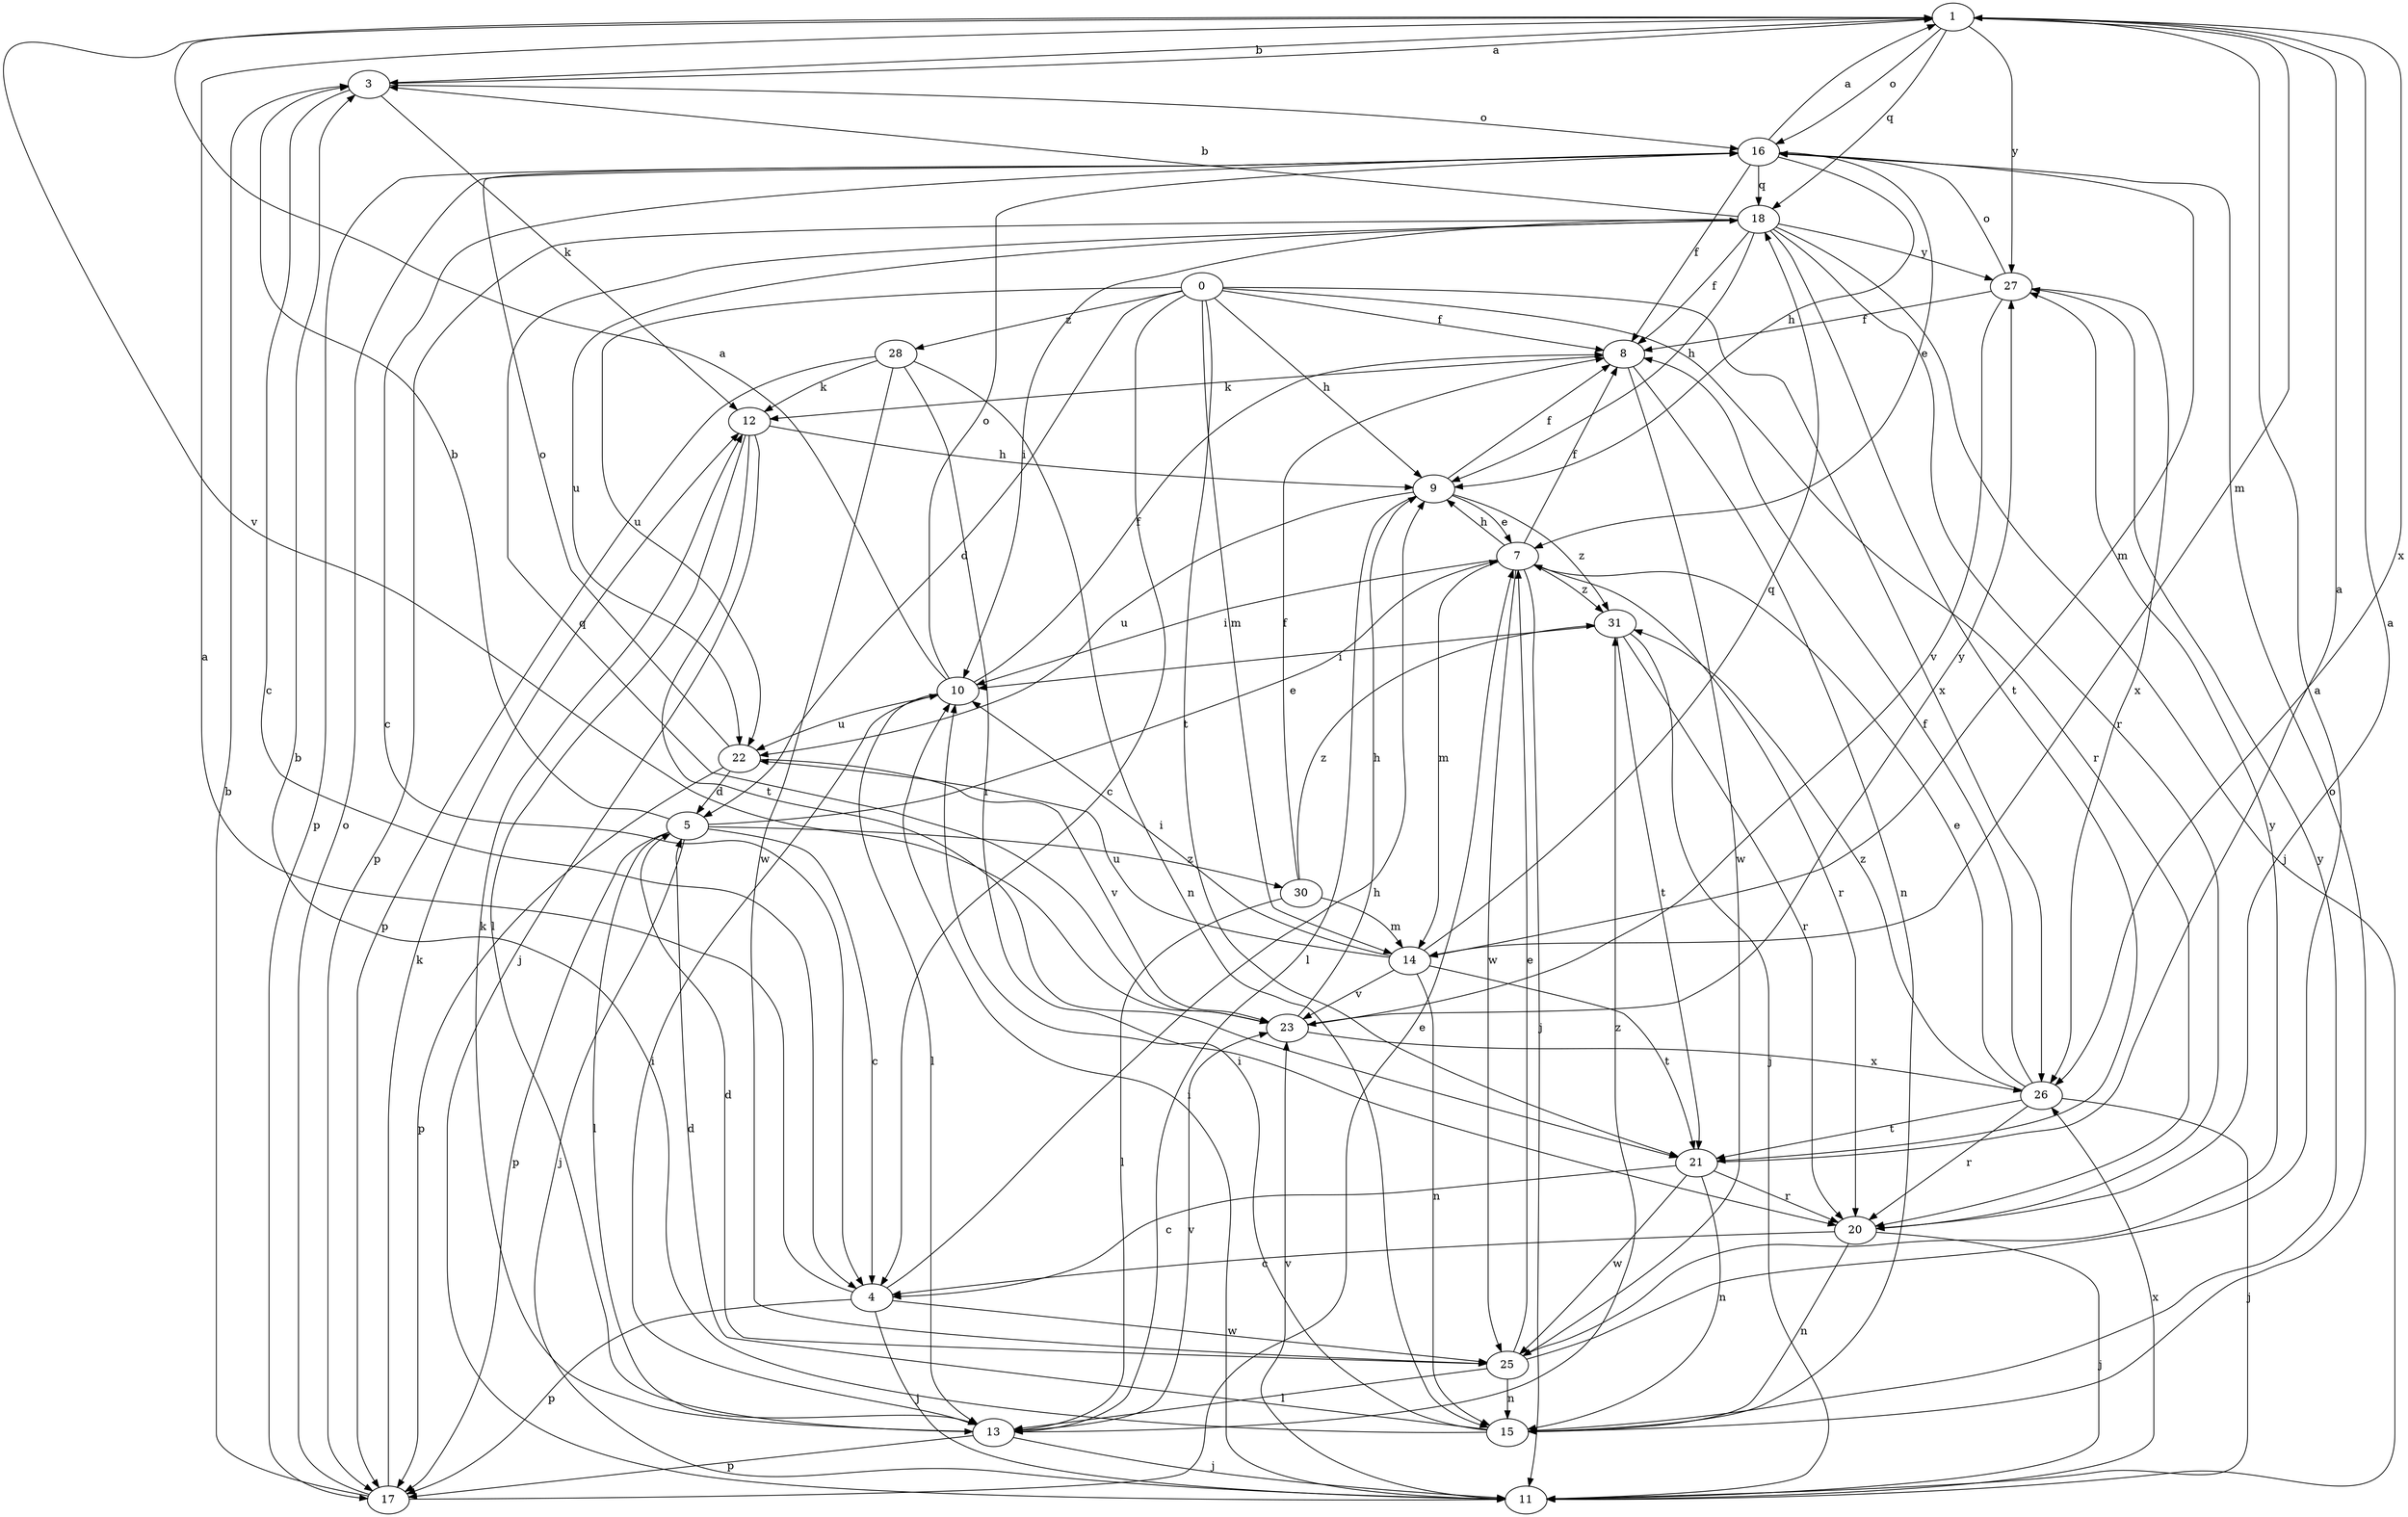 strict digraph  {
1;
0;
3;
4;
5;
7;
8;
9;
10;
11;
12;
13;
14;
15;
16;
17;
18;
20;
21;
22;
23;
25;
26;
27;
28;
30;
31;
1 -> 3  [label=b];
1 -> 14  [label=m];
1 -> 16  [label=o];
1 -> 18  [label=q];
1 -> 23  [label=v];
1 -> 26  [label=x];
1 -> 27  [label=y];
0 -> 4  [label=c];
0 -> 5  [label=d];
0 -> 8  [label=f];
0 -> 9  [label=h];
0 -> 14  [label=m];
0 -> 20  [label=r];
0 -> 21  [label=t];
0 -> 22  [label=u];
0 -> 26  [label=x];
0 -> 28  [label=z];
3 -> 1  [label=a];
3 -> 4  [label=c];
3 -> 12  [label=k];
3 -> 16  [label=o];
4 -> 1  [label=a];
4 -> 9  [label=h];
4 -> 11  [label=j];
4 -> 17  [label=p];
4 -> 25  [label=w];
5 -> 3  [label=b];
5 -> 4  [label=c];
5 -> 7  [label=e];
5 -> 11  [label=j];
5 -> 13  [label=l];
5 -> 17  [label=p];
5 -> 30  [label=z];
7 -> 8  [label=f];
7 -> 9  [label=h];
7 -> 10  [label=i];
7 -> 11  [label=j];
7 -> 14  [label=m];
7 -> 20  [label=r];
7 -> 25  [label=w];
7 -> 31  [label=z];
8 -> 12  [label=k];
8 -> 15  [label=n];
8 -> 25  [label=w];
9 -> 7  [label=e];
9 -> 8  [label=f];
9 -> 13  [label=l];
9 -> 22  [label=u];
9 -> 31  [label=z];
10 -> 1  [label=a];
10 -> 8  [label=f];
10 -> 13  [label=l];
10 -> 16  [label=o];
10 -> 22  [label=u];
11 -> 10  [label=i];
11 -> 23  [label=v];
11 -> 26  [label=x];
12 -> 9  [label=h];
12 -> 11  [label=j];
12 -> 13  [label=l];
12 -> 21  [label=t];
13 -> 10  [label=i];
13 -> 11  [label=j];
13 -> 12  [label=k];
13 -> 17  [label=p];
13 -> 23  [label=v];
13 -> 31  [label=z];
14 -> 10  [label=i];
14 -> 15  [label=n];
14 -> 18  [label=q];
14 -> 21  [label=t];
14 -> 22  [label=u];
14 -> 23  [label=v];
15 -> 3  [label=b];
15 -> 5  [label=d];
15 -> 10  [label=i];
15 -> 16  [label=o];
15 -> 27  [label=y];
16 -> 1  [label=a];
16 -> 4  [label=c];
16 -> 7  [label=e];
16 -> 8  [label=f];
16 -> 9  [label=h];
16 -> 14  [label=m];
16 -> 17  [label=p];
16 -> 18  [label=q];
17 -> 3  [label=b];
17 -> 7  [label=e];
17 -> 12  [label=k];
17 -> 16  [label=o];
18 -> 3  [label=b];
18 -> 8  [label=f];
18 -> 9  [label=h];
18 -> 10  [label=i];
18 -> 11  [label=j];
18 -> 17  [label=p];
18 -> 20  [label=r];
18 -> 21  [label=t];
18 -> 22  [label=u];
18 -> 27  [label=y];
20 -> 1  [label=a];
20 -> 4  [label=c];
20 -> 11  [label=j];
20 -> 15  [label=n];
21 -> 1  [label=a];
21 -> 4  [label=c];
21 -> 15  [label=n];
21 -> 20  [label=r];
21 -> 25  [label=w];
22 -> 5  [label=d];
22 -> 16  [label=o];
22 -> 17  [label=p];
22 -> 23  [label=v];
23 -> 9  [label=h];
23 -> 18  [label=q];
23 -> 26  [label=x];
23 -> 27  [label=y];
25 -> 1  [label=a];
25 -> 5  [label=d];
25 -> 7  [label=e];
25 -> 13  [label=l];
25 -> 15  [label=n];
25 -> 27  [label=y];
26 -> 7  [label=e];
26 -> 8  [label=f];
26 -> 11  [label=j];
26 -> 20  [label=r];
26 -> 21  [label=t];
26 -> 31  [label=z];
27 -> 8  [label=f];
27 -> 16  [label=o];
27 -> 23  [label=v];
27 -> 26  [label=x];
28 -> 12  [label=k];
28 -> 15  [label=n];
28 -> 17  [label=p];
28 -> 20  [label=r];
28 -> 25  [label=w];
30 -> 8  [label=f];
30 -> 13  [label=l];
30 -> 14  [label=m];
30 -> 31  [label=z];
31 -> 10  [label=i];
31 -> 11  [label=j];
31 -> 20  [label=r];
31 -> 21  [label=t];
}
